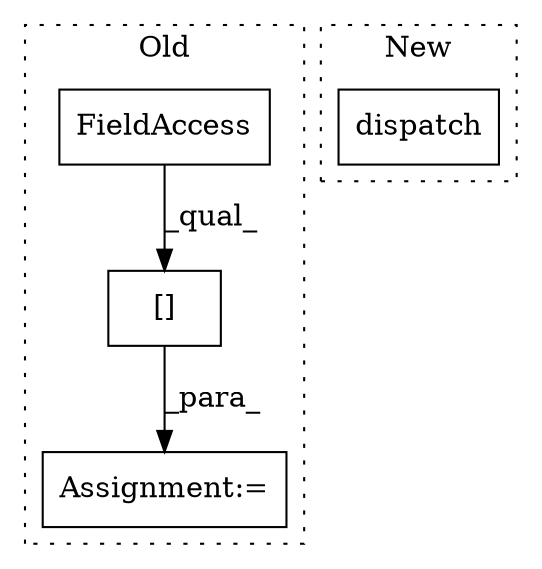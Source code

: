 digraph G {
subgraph cluster0 {
1 [label="[]" a="2" s="999,1020" l="18,1" shape="box"];
3 [label="FieldAccess" a="22" s="999" l="17" shape="box"];
4 [label="Assignment:=" a="7" s="997" l="2" shape="box"];
label = "Old";
style="dotted";
}
subgraph cluster1 {
2 [label="dispatch" a="32" s="1021,1037" l="9,1" shape="box"];
label = "New";
style="dotted";
}
1 -> 4 [label="_para_"];
3 -> 1 [label="_qual_"];
}